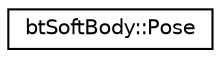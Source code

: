 digraph G
{
  edge [fontname="Helvetica",fontsize="10",labelfontname="Helvetica",labelfontsize="10"];
  node [fontname="Helvetica",fontsize="10",shape=record];
  rankdir=LR;
  Node1 [label="btSoftBody::Pose",height=0.2,width=0.4,color="black", fillcolor="white", style="filled",URL="$de/d2d/structbtSoftBody_1_1Pose.html"];
}
